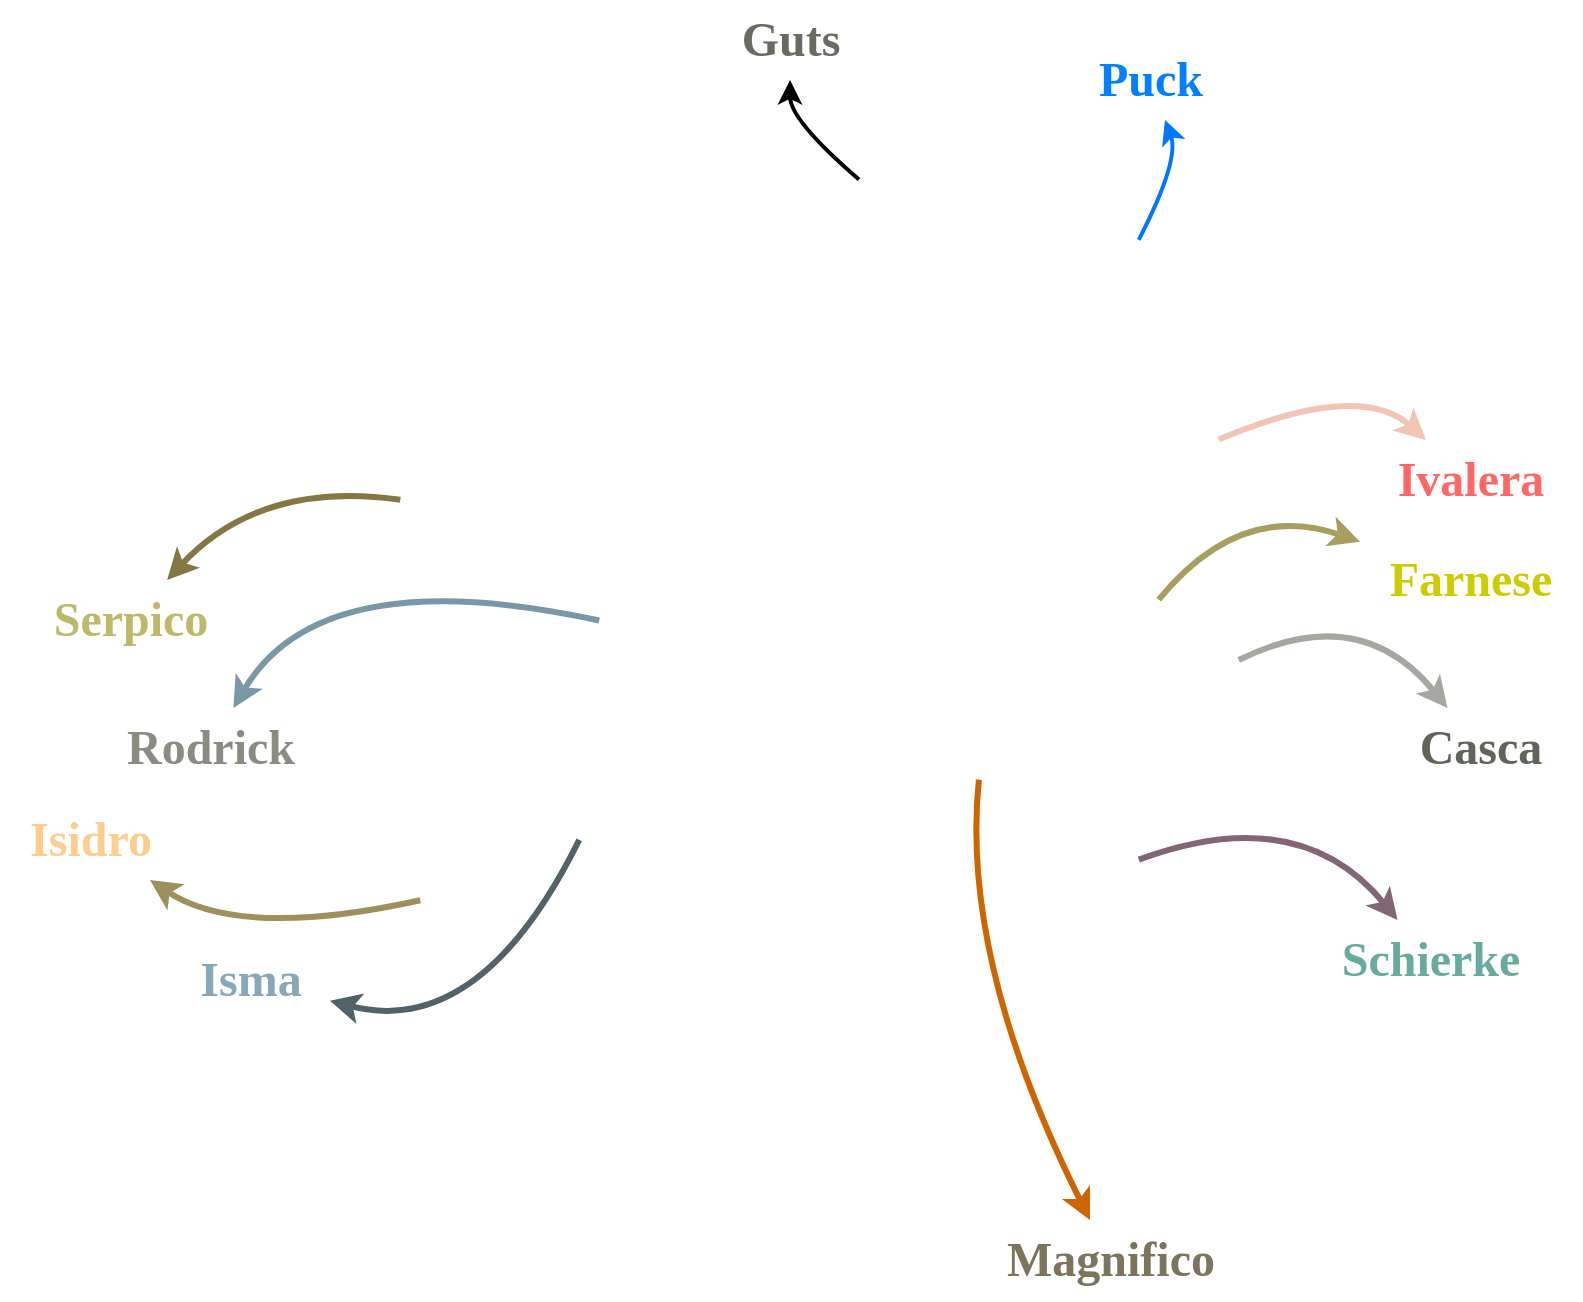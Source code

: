 <mxfile version="21.0.2" type="device"><diagram name="Page-1" id="jiSKq0NLVjZMkIDV8Kmg"><mxGraphModel dx="1434" dy="764" grid="0" gridSize="10" guides="1" tooltips="1" connect="1" arrows="1" fold="1" page="1" pageScale="1" pageWidth="1169" pageHeight="827" math="0" shadow="0"><root><mxCell id="0"/><mxCell id="1" parent="0"/><mxCell id="_aiJTdErq11SzejJUsP_-1" value="" style="shape=image;verticalLabelPosition=bottom;labelBackgroundColor=default;verticalAlign=top;aspect=fixed;imageAspect=0;image=https://i.ibb.co/2q7mD77/image.png;fontStyle=1;fontSize=24;clipPath=inset(0% 0% 0% 0% round 8%);imageBorder=none;perimeterSpacing=0;" parent="1" vertex="1"><mxGeometry x="357" y="130" width="454.133" height="520" as="geometry"/></mxCell><mxCell id="_aiJTdErq11SzejJUsP_-17" value="" style="group;fontColor=#434c41;fontStyle=1;fontSize=24;" parent="1" vertex="1" connectable="0"><mxGeometry x="810" y="520" width="145" height="40" as="geometry"/></mxCell><mxCell id="_aiJTdErq11SzejJUsP_-19" value="&lt;font color=&quot;#67ab9f&quot; style=&quot;font-size: 24px;&quot; face=&quot;Comic Sans MS&quot;&gt;Schierke&lt;/font&gt;" style="text;html=1;align=center;verticalAlign=middle;resizable=0;points=[];autosize=1;strokeColor=none;fillColor=none;fontStyle=1;fontSize=24;" parent="_aiJTdErq11SzejJUsP_-17" vertex="1"><mxGeometry x="25" width="120" height="40" as="geometry"/></mxCell><mxCell id="_aiJTdErq11SzejJUsP_-21" value="" style="endArrow=classic;html=1;curved=1;strokeWidth=2;exitX=0.864;exitY=0.096;exitDx=0;exitDy=0;exitPerimeter=0;strokeColor=#0077FF;fontStyle=1;fontSize=24;" parent="1" source="_aiJTdErq11SzejJUsP_-1" target="_aiJTdErq11SzejJUsP_-22" edge="1"><mxGeometry width="50" height="50" relative="1" as="geometry"><mxPoint x="870" y="370" as="sourcePoint"/><mxPoint x="920" y="320" as="targetPoint"/><Array as="points"><mxPoint x="770" y="140"/></Array></mxGeometry></mxCell><mxCell id="_aiJTdErq11SzejJUsP_-22" value="&lt;font color=&quot;#007fff&quot; style=&quot;font-size: 24px;&quot; face=&quot;Comic Sans MS&quot;&gt;Puck&lt;/font&gt;" style="text;html=1;align=center;verticalAlign=middle;resizable=0;points=[];autosize=1;strokeColor=none;fillColor=none;fontStyle=1;fontSize=24;" parent="1" vertex="1"><mxGeometry x="720" y="80" width="70" height="40" as="geometry"/></mxCell><mxCell id="_aiJTdErq11SzejJUsP_-3" value="&lt;font style=&quot;font-size: 24px;&quot; face=&quot;Comic Sans MS&quot;&gt;&lt;span style=&quot;font-size: 24px;&quot;&gt;Guts&lt;/span&gt;&lt;/font&gt;" style="text;html=1;align=center;verticalAlign=middle;resizable=0;points=[];autosize=1;strokeColor=none;fillColor=none;fontColor=#696b61;fontStyle=1;fontSize=24;labelBackgroundColor=none;" parent="1" vertex="1"><mxGeometry x="535" y="60" width="80" height="40" as="geometry"/></mxCell><mxCell id="_aiJTdErq11SzejJUsP_-33" value="" style="endArrow=classic;html=1;curved=1;strokeWidth=3;exitX=0.952;exitY=0.288;exitDx=0;exitDy=0;exitPerimeter=0;strokeColor=#f1c4b5;fontStyle=1;fontSize=24;" parent="1" source="_aiJTdErq11SzejJUsP_-1" target="_aiJTdErq11SzejJUsP_-34" edge="1"><mxGeometry width="50" height="50" relative="1" as="geometry"><mxPoint x="940" y="240" as="sourcePoint"/><mxPoint x="990" y="190" as="targetPoint"/><Array as="points"><mxPoint x="860" y="250"/></Array></mxGeometry></mxCell><mxCell id="_aiJTdErq11SzejJUsP_-34" value="&lt;font color=&quot;#ff6666&quot; style=&quot;font-size: 24px;&quot; face=&quot;Comic Sans MS&quot;&gt;Ivalera&lt;/font&gt;" style="text;html=1;align=center;verticalAlign=middle;resizable=0;points=[];autosize=1;strokeColor=none;fillColor=none;fontStyle=1;fontSize=24;" parent="1" vertex="1"><mxGeometry x="860" y="280" width="110" height="40" as="geometry"/></mxCell><mxCell id="_aiJTdErq11SzejJUsP_-30" value="" style="endArrow=classic;html=1;curved=1;strokeWidth=3;exitX=0.051;exitY=0.346;exitDx=0;exitDy=0;exitPerimeter=0;strokeColor=#857744;fontStyle=1;fontSize=24;" parent="1" source="_aiJTdErq11SzejJUsP_-1" target="_aiJTdErq11SzejJUsP_-31" edge="1"><mxGeometry width="50" height="50" relative="1" as="geometry"><mxPoint x="230" y="300" as="sourcePoint"/><mxPoint x="280" y="250" as="targetPoint"/><Array as="points"><mxPoint x="310" y="300"/></Array></mxGeometry></mxCell><mxCell id="_aiJTdErq11SzejJUsP_-27" value="" style="endArrow=classic;html=1;curved=1;strokeWidth=3;exitX=0.27;exitY=0.462;exitDx=0;exitDy=0;exitPerimeter=0;strokeColor=#7998a7;fontStyle=1;fontSize=24;" parent="1" source="_aiJTdErq11SzejJUsP_-1" target="_aiJTdErq11SzejJUsP_-28" edge="1"><mxGeometry width="50" height="50" relative="1" as="geometry"><mxPoint x="220" y="320" as="sourcePoint"/><mxPoint x="320" y="220" as="targetPoint"/><Array as="points"><mxPoint x="340" y="340"/></Array></mxGeometry></mxCell><mxCell id="_aiJTdErq11SzejJUsP_-24" value="" style="endArrow=classic;html=1;curved=1;strokeWidth=3;exitX=0.974;exitY=0.5;exitDx=0;exitDy=0;exitPerimeter=0;strokeColor=#a7a7a2;fontStyle=1;fontSize=24;" parent="1" source="_aiJTdErq11SzejJUsP_-1" target="_aiJTdErq11SzejJUsP_-25" edge="1"><mxGeometry width="50" height="50" relative="1" as="geometry"><mxPoint x="970" y="520" as="sourcePoint"/><mxPoint x="1020" y="470" as="targetPoint"/><Array as="points"><mxPoint x="860" y="360"/></Array></mxGeometry></mxCell><mxCell id="_aiJTdErq11SzejJUsP_-18" value="" style="endArrow=classic;html=1;curved=1;strokeWidth=3;exitX=0.864;exitY=0.692;exitDx=0;exitDy=0;exitPerimeter=0;strokeColor=#826675;fontStyle=1;fontSize=24;" parent="1" source="_aiJTdErq11SzejJUsP_-1" target="_aiJTdErq11SzejJUsP_-19" edge="1"><mxGeometry width="50" height="50" relative="1" as="geometry"><mxPoint x="920" y="590" as="sourcePoint"/><mxPoint x="970" y="540" as="targetPoint"/><Array as="points"><mxPoint x="830" y="460"/></Array></mxGeometry></mxCell><mxCell id="_aiJTdErq11SzejJUsP_-15" value="" style="endArrow=classic;html=1;curved=1;strokeWidth=3;exitX=0.886;exitY=0.442;exitDx=0;exitDy=0;exitPerimeter=0;strokeColor=#a89e60;fontStyle=1;fontSize=24;" parent="1" source="_aiJTdErq11SzejJUsP_-1" target="_aiJTdErq11SzejJUsP_-16" edge="1"><mxGeometry width="50" height="50" relative="1" as="geometry"><mxPoint x="970" y="390" as="sourcePoint"/><mxPoint x="1020" y="340" as="targetPoint"/><Array as="points"><mxPoint x="800" y="310"/></Array></mxGeometry></mxCell><mxCell id="_aiJTdErq11SzejJUsP_-12" value="" style="endArrow=classic;html=1;curved=1;strokeWidth=3;exitX=0.688;exitY=0.615;exitDx=0;exitDy=0;exitPerimeter=0;strokeColor=#CC6600;fontStyle=1;fontSize=24;" parent="1" source="_aiJTdErq11SzejJUsP_-1" target="_aiJTdErq11SzejJUsP_-13" edge="1"><mxGeometry width="50" height="50" relative="1" as="geometry"><mxPoint x="980" y="494" as="sourcePoint"/><mxPoint x="1030" y="444" as="targetPoint"/><Array as="points"><mxPoint x="660" y="540"/></Array></mxGeometry></mxCell><mxCell id="_aiJTdErq11SzejJUsP_-9" value="" style="endArrow=classic;html=1;curved=1;strokeWidth=3;exitX=0.248;exitY=0.673;exitDx=0;exitDy=0;exitPerimeter=0;strokeColor=#526269;fontStyle=1;fontSize=24;" parent="1" source="_aiJTdErq11SzejJUsP_-1" target="_aiJTdErq11SzejJUsP_-10" edge="1"><mxGeometry width="50" height="50" relative="1" as="geometry"><mxPoint x="230" y="610" as="sourcePoint"/><mxPoint x="280" y="560" as="targetPoint"/><Array as="points"><mxPoint x="420" y="580"/></Array></mxGeometry></mxCell><mxCell id="_aiJTdErq11SzejJUsP_-6" value="" style="endArrow=classic;html=1;curved=1;strokeWidth=3;exitX=0.073;exitY=0.731;exitDx=0;exitDy=0;exitPerimeter=0;strokeColor=#9f8f5d;fontStyle=1;fontSize=24;" parent="1" source="_aiJTdErq11SzejJUsP_-1" target="_aiJTdErq11SzejJUsP_-7" edge="1"><mxGeometry width="50" height="50" relative="1" as="geometry"><mxPoint x="150" y="540" as="sourcePoint"/><mxPoint x="200" y="490" as="targetPoint"/><Array as="points"><mxPoint x="300" y="530"/></Array></mxGeometry></mxCell><mxCell id="_aiJTdErq11SzejJUsP_-35" value="" style="endArrow=classic;html=1;curved=1;strokeWidth=2;exitX=0.556;exitY=0.038;exitDx=0;exitDy=0;exitPerimeter=0;fontColor=#2e3328;fontStyle=1;fontSize=24;" parent="1" source="_aiJTdErq11SzejJUsP_-1" target="_aiJTdErq11SzejJUsP_-3" edge="1"><mxGeometry width="50" height="50" relative="1" as="geometry"><mxPoint x="450" y="130" as="sourcePoint"/><mxPoint x="463" y="70" as="targetPoint"/><Array as="points"><mxPoint x="575" y="120"/></Array></mxGeometry></mxCell><mxCell id="_aiJTdErq11SzejJUsP_-16" value="&lt;font color=&quot;#cccc00&quot; style=&quot;font-size: 24px;&quot; face=&quot;Comic Sans MS&quot;&gt;Farnese&lt;/font&gt;" style="text;html=1;align=center;verticalAlign=middle;resizable=0;points=[];autosize=1;strokeColor=none;fillColor=none;fontStyle=1;fontSize=24;" parent="1" vertex="1"><mxGeometry x="860.003" y="330" width="110" height="40" as="geometry"/></mxCell><mxCell id="_aiJTdErq11SzejJUsP_-25" value="&lt;font style=&quot;font-size: 24px;&quot; face=&quot;Comic Sans MS&quot;&gt;Casca&lt;/font&gt;" style="text;html=1;align=center;verticalAlign=middle;resizable=0;points=[];autosize=1;strokeColor=none;fillColor=none;fontColor=#606559;fontStyle=1;fontSize=24;" parent="1" vertex="1"><mxGeometry x="875" y="414" width="90" height="40" as="geometry"/></mxCell><mxCell id="_aiJTdErq11SzejJUsP_-13" value="&lt;font style=&quot;font-size: 24px;&quot; face=&quot;Comic Sans MS&quot;&gt;Magnifico&lt;/font&gt;" style="text;html=1;align=center;verticalAlign=middle;resizable=0;points=[];autosize=1;strokeColor=none;fillColor=none;fontColor=#7d745e;fontStyle=1;fontSize=24;" parent="1" vertex="1"><mxGeometry x="670" y="670" width="130" height="40" as="geometry"/></mxCell><mxCell id="_aiJTdErq11SzejJUsP_-10" value="&lt;font face=&quot;Comic Sans MS&quot; style=&quot;font-size: 24px;&quot;&gt;&lt;span style=&quot;font-size: 24px;&quot;&gt;Isma&lt;/span&gt;&lt;/font&gt;" style="text;html=1;align=center;verticalAlign=middle;resizable=0;points=[];autosize=1;strokeColor=none;fillColor=none;fontColor=#88A8BA;fontStyle=1;fontSize=24;" parent="1" vertex="1"><mxGeometry x="265" y="530" width="80" height="40" as="geometry"/></mxCell><mxCell id="_aiJTdErq11SzejJUsP_-7" value="&lt;font style=&quot;font-size: 24px;&quot; face=&quot;Comic Sans MS&quot;&gt;Isidro&lt;/font&gt;" style="text;html=1;align=center;verticalAlign=middle;resizable=0;points=[];autosize=1;strokeColor=none;fillColor=none;fontColor=#fccd8d;fontStyle=1;fontSize=24;" parent="1" vertex="1"><mxGeometry x="180" y="460" width="90" height="40" as="geometry"/></mxCell><mxCell id="_aiJTdErq11SzejJUsP_-28" value="&lt;font style=&quot;font-size: 24px;&quot; face=&quot;Comic Sans MS&quot;&gt;Rodrick&lt;/font&gt;" style="text;html=1;align=center;verticalAlign=middle;resizable=0;points=[];autosize=1;strokeColor=none;fillColor=none;fontColor=#8c8b80;fontStyle=1;fontSize=24;" parent="1" vertex="1"><mxGeometry x="230" y="414" width="110" height="40" as="geometry"/></mxCell><mxCell id="_aiJTdErq11SzejJUsP_-31" value="&lt;font style=&quot;font-size: 24px;&quot; face=&quot;Comic Sans MS&quot;&gt;Serpico&lt;/font&gt;" style="text;html=1;align=center;verticalAlign=middle;resizable=0;points=[];autosize=1;strokeColor=none;fillColor=none;fontColor=#BDB86A;fontStyle=1;fontSize=24;" parent="1" vertex="1"><mxGeometry x="190" y="350" width="110" height="40" as="geometry"/></mxCell></root></mxGraphModel></diagram></mxfile>